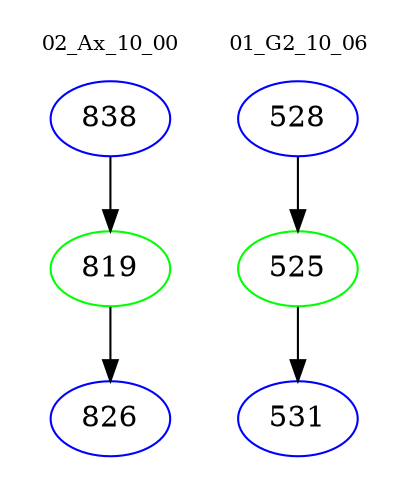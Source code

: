 digraph{
subgraph cluster_0 {
color = white
label = "02_Ax_10_00";
fontsize=10;
T0_838 [label="838", color="blue"]
T0_838 -> T0_819 [color="black"]
T0_819 [label="819", color="green"]
T0_819 -> T0_826 [color="black"]
T0_826 [label="826", color="blue"]
}
subgraph cluster_1 {
color = white
label = "01_G2_10_06";
fontsize=10;
T1_528 [label="528", color="blue"]
T1_528 -> T1_525 [color="black"]
T1_525 [label="525", color="green"]
T1_525 -> T1_531 [color="black"]
T1_531 [label="531", color="blue"]
}
}
